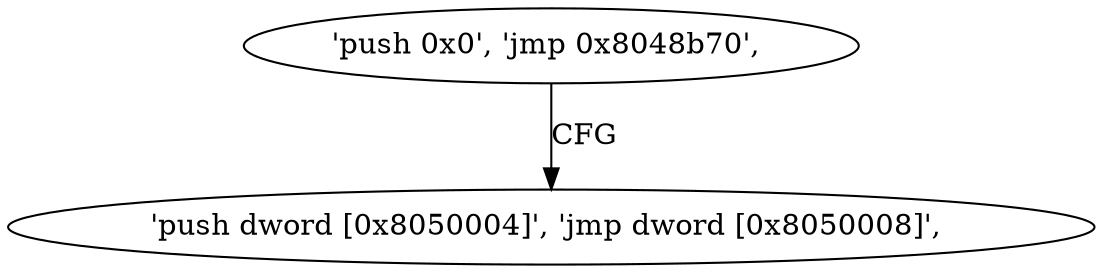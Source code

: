 digraph "func" {
"134515590" [label = "'push 0x0', 'jmp 0x8048b70', " ]
"134515568" [label = "'push dword [0x8050004]', 'jmp dword [0x8050008]', " ]
"134515590" -> "134515568" [ label = "CFG" ]
}
